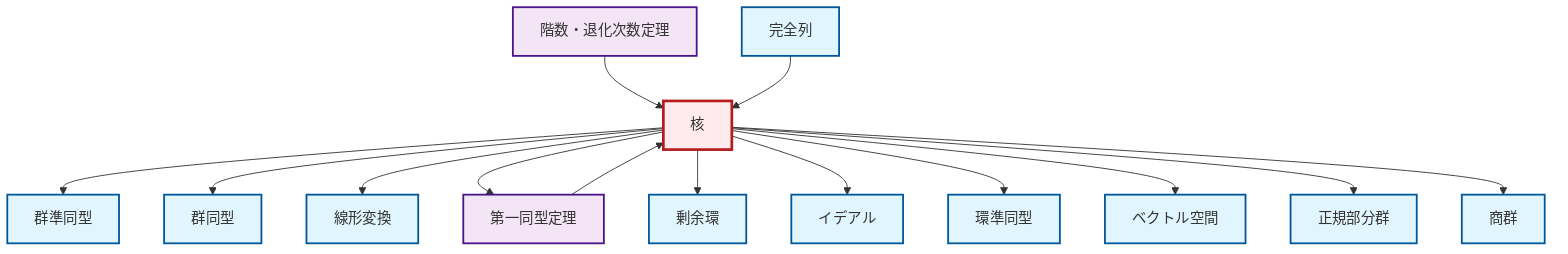 graph TD
    classDef definition fill:#e1f5fe,stroke:#01579b,stroke-width:2px
    classDef theorem fill:#f3e5f5,stroke:#4a148c,stroke-width:2px
    classDef axiom fill:#fff3e0,stroke:#e65100,stroke-width:2px
    classDef example fill:#e8f5e9,stroke:#1b5e20,stroke-width:2px
    classDef current fill:#ffebee,stroke:#b71c1c,stroke-width:3px
    def-kernel["核"]:::definition
    def-quotient-group["商群"]:::definition
    thm-rank-nullity["階数・退化次数定理"]:::theorem
    def-exact-sequence["完全列"]:::definition
    def-isomorphism["群同型"]:::definition
    def-vector-space["ベクトル空間"]:::definition
    def-normal-subgroup["正規部分群"]:::definition
    def-ideal["イデアル"]:::definition
    def-ring-homomorphism["環準同型"]:::definition
    def-homomorphism["群準同型"]:::definition
    def-linear-transformation["線形変換"]:::definition
    def-quotient-ring["剰余環"]:::definition
    thm-first-isomorphism["第一同型定理"]:::theorem
    def-kernel --> def-homomorphism
    thm-first-isomorphism --> def-kernel
    def-kernel --> def-isomorphism
    def-kernel --> def-linear-transformation
    thm-rank-nullity --> def-kernel
    def-exact-sequence --> def-kernel
    def-kernel --> thm-first-isomorphism
    def-kernel --> def-quotient-ring
    def-kernel --> def-ideal
    def-kernel --> def-ring-homomorphism
    def-kernel --> def-vector-space
    def-kernel --> def-normal-subgroup
    def-kernel --> def-quotient-group
    class def-kernel current